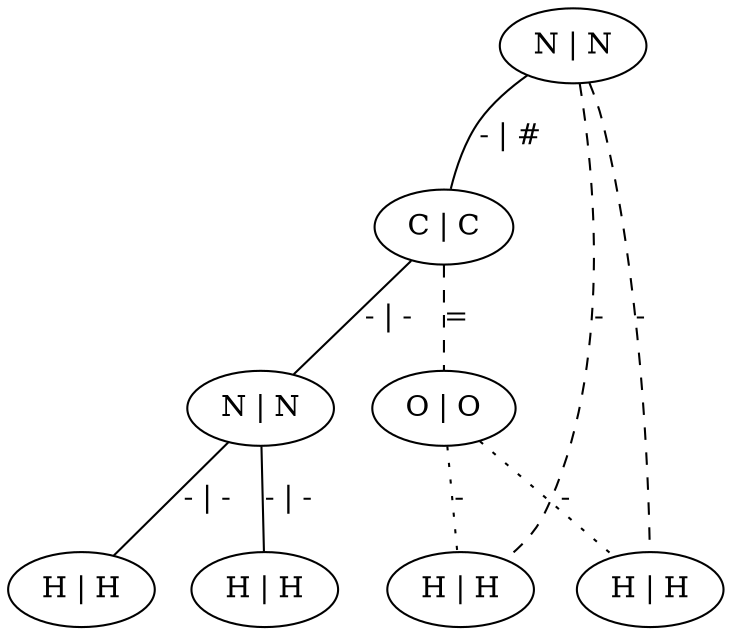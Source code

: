graph G {
	0 [ label="N | N" ]
	1 [ label="C | C" ]
	2 [ label="N | N" ]
	3 [ label="H | H" ]
	4 [ label="H | H" ]
	5 [ label="O | O" ]
	6 [ label="H | H" ]
	7 [ label="H | H" ]
	0 -- 1 [ label="- | #" ]
	0 -- 6 [ style=dashed label="-" ]
	0 -- 7 [ style=dashed label="-" ]
	1 -- 2 [ label="- | -" ]
	1 -- 5 [ style=dashed label="=" ]
	2 -- 3 [ label="- | -" ]
	2 -- 4 [ label="- | -" ]
	5 -- 6 [ style=dotted label="-" ]
	5 -- 7 [ style=dotted label="-" ]
}
